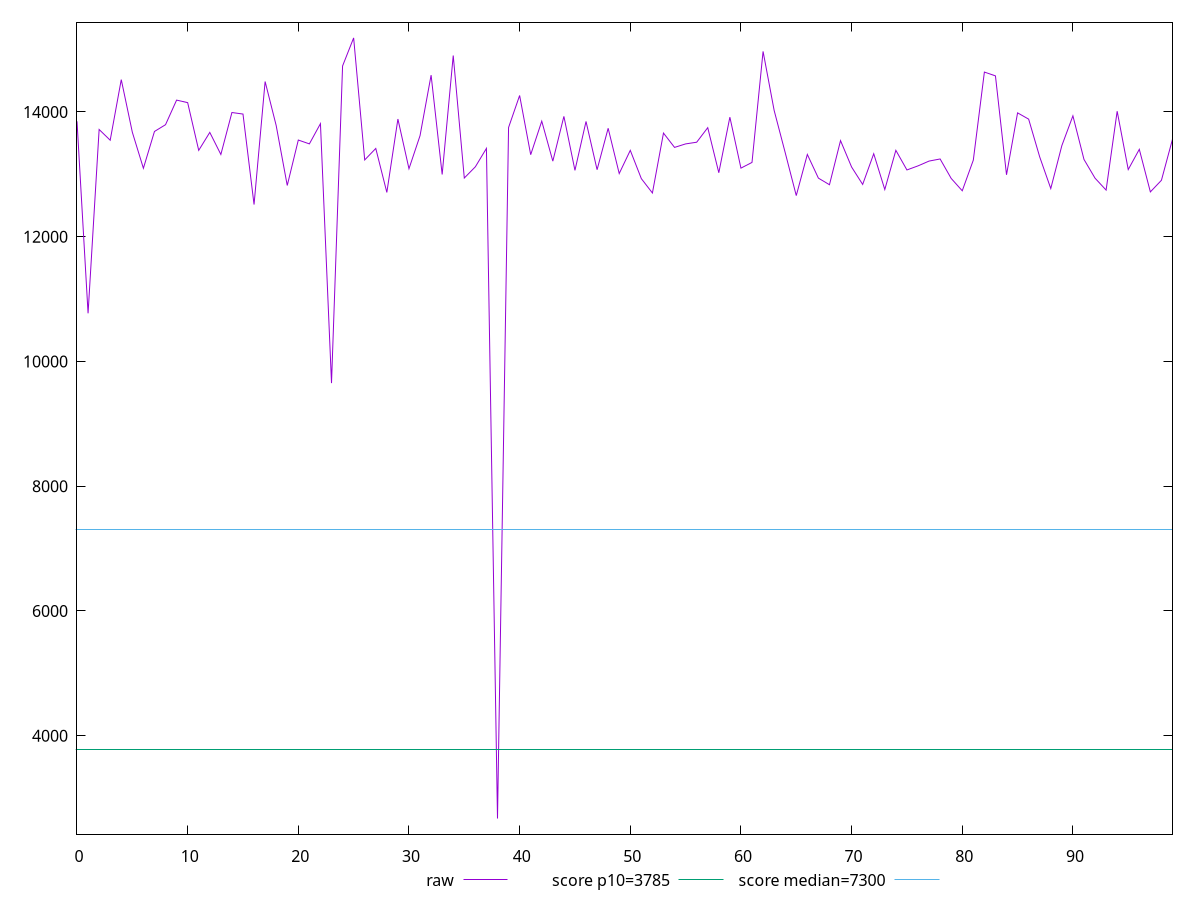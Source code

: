 reset

$raw <<EOF
0 13850.036999999997
1 10771.128
2 13718.8145
3 13546.400000000001
4 14518.4175
5 13674.640800000001
6 13096.856499999998
7 13686.956999999999
8 13795.439499999999
9 14189.776499999996
10 14149.092999999997
11 13384.136000000002
12 13672.051500000001
13 13318.137999999999
14 13990.8925
15 13966.0805
16 12515.400500000002
17 14487.743000000006
18 13782.059999999998
19 12821.110499999999
20 13549.694500000001
21 13487.822300000002
22 13812.434999999998
23 9652.562
24 14737.1202
25 15187.053499999998
26 13230.479499999998
27 13414.773500000003
28 12709.609349999999
29 13886.08615
30 13089.5436
31 13619.637499999997
32 14590.136
33 12997.562499999998
34 14904.4885
35 12940.603000000006
36 13120.756550000002
37 13415.2545
38 2671.1150000000002
39 13750.251999999999
40 14264.037500000002
41 13314.337399999997
42 13852.044299999998
43 13211.056999999999
44 13929.190499999995
45 13063.4385
46 13847.739
47 13073.698499999999
48 13738.304999999998
49 13012.474900000001
50 13384.123
51 12930.452000000001
52 12700.639
53 13661.1805
54 13431.6492
55 13487.5
56 13514.581499999997
57 13747.687000000002
58 13025.321000000002
59 13916.485499999997
60 13099.280499999995
61 13190.844000000001
62 14970.594499999997
63 14024.8875
64 13347.53275
65 12658.6855
66 13318.571500000002
67 12938.757499999996
68 12832.906999999996
69 13540.387999999999
70 13117.058299999999
71 12837.8815
72 13329.923499999997
73 12756.244999999999
74 13384.5085
75 13069.866000000002
76 13135.196499999998
77 13212.197500000004
78 13245.9755
79 12934.125499999996
80 12735.9695
81 13227.677499999998
82 14639.251
83 14578.050499999998
84 12992.446499999998
85 13985.334000000003
86 13884.683000000005
87 13278.447049999999
88 12771.865000000002
89 13459.9385
90 13937.518500000002
91 13239.031499999996
92 12938.097500000003
93 12747.1
94 14011.739499999996
95 13076.327000000001
96 13400.516250000002
97 12717.954899999997
98 12904.45
99 13563.081000000002
EOF

set key outside below
set xrange [0:99]
set yrange [2420.7962300000004:15437.372269999998]
set trange [2420.7962300000004:15437.372269999998]
set terminal svg size 640, 500 enhanced background rgb 'white'
set output "report/report_00029_2021-02-24T13-36-40.390Z/interactive/samples/music/raw/values.svg"

plot $raw title "raw" with line, \
     3785 title "score p10=3785", \
     7300 title "score median=7300"

reset
